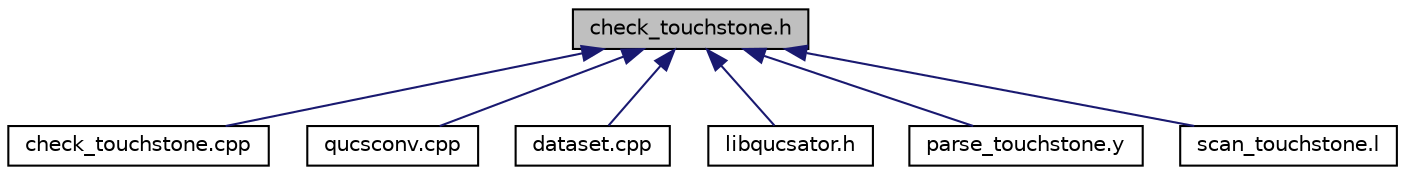 digraph G
{
  edge [fontname="Helvetica",fontsize="10",labelfontname="Helvetica",labelfontsize="10"];
  node [fontname="Helvetica",fontsize="10",shape=record];
  Node1 [label="check_touchstone.h",height=0.2,width=0.4,color="black", fillcolor="grey75", style="filled" fontcolor="black"];
  Node1 -> Node2 [dir="back",color="midnightblue",fontsize="10",style="solid",fontname="Helvetica"];
  Node2 [label="check_touchstone.cpp",height=0.2,width=0.4,color="black", fillcolor="white", style="filled",URL="$check__touchstone_8cpp.html"];
  Node1 -> Node3 [dir="back",color="midnightblue",fontsize="10",style="solid",fontname="Helvetica"];
  Node3 [label="qucsconv.cpp",height=0.2,width=0.4,color="black", fillcolor="white", style="filled",URL="$qucsconv_8cpp.html"];
  Node1 -> Node4 [dir="back",color="midnightblue",fontsize="10",style="solid",fontname="Helvetica"];
  Node4 [label="dataset.cpp",height=0.2,width=0.4,color="black", fillcolor="white", style="filled",URL="$dataset_8cpp.html"];
  Node1 -> Node5 [dir="back",color="midnightblue",fontsize="10",style="solid",fontname="Helvetica"];
  Node5 [label="libqucsator.h",height=0.2,width=0.4,color="black", fillcolor="white", style="filled",URL="$libqucsator_8h.html"];
  Node1 -> Node6 [dir="back",color="midnightblue",fontsize="10",style="solid",fontname="Helvetica"];
  Node6 [label="parse_touchstone.y",height=0.2,width=0.4,color="black", fillcolor="white", style="filled",URL="$parse__touchstone_8y.html"];
  Node1 -> Node7 [dir="back",color="midnightblue",fontsize="10",style="solid",fontname="Helvetica"];
  Node7 [label="scan_touchstone.l",height=0.2,width=0.4,color="black", fillcolor="white", style="filled",URL="$scan__touchstone_8l.html"];
}
